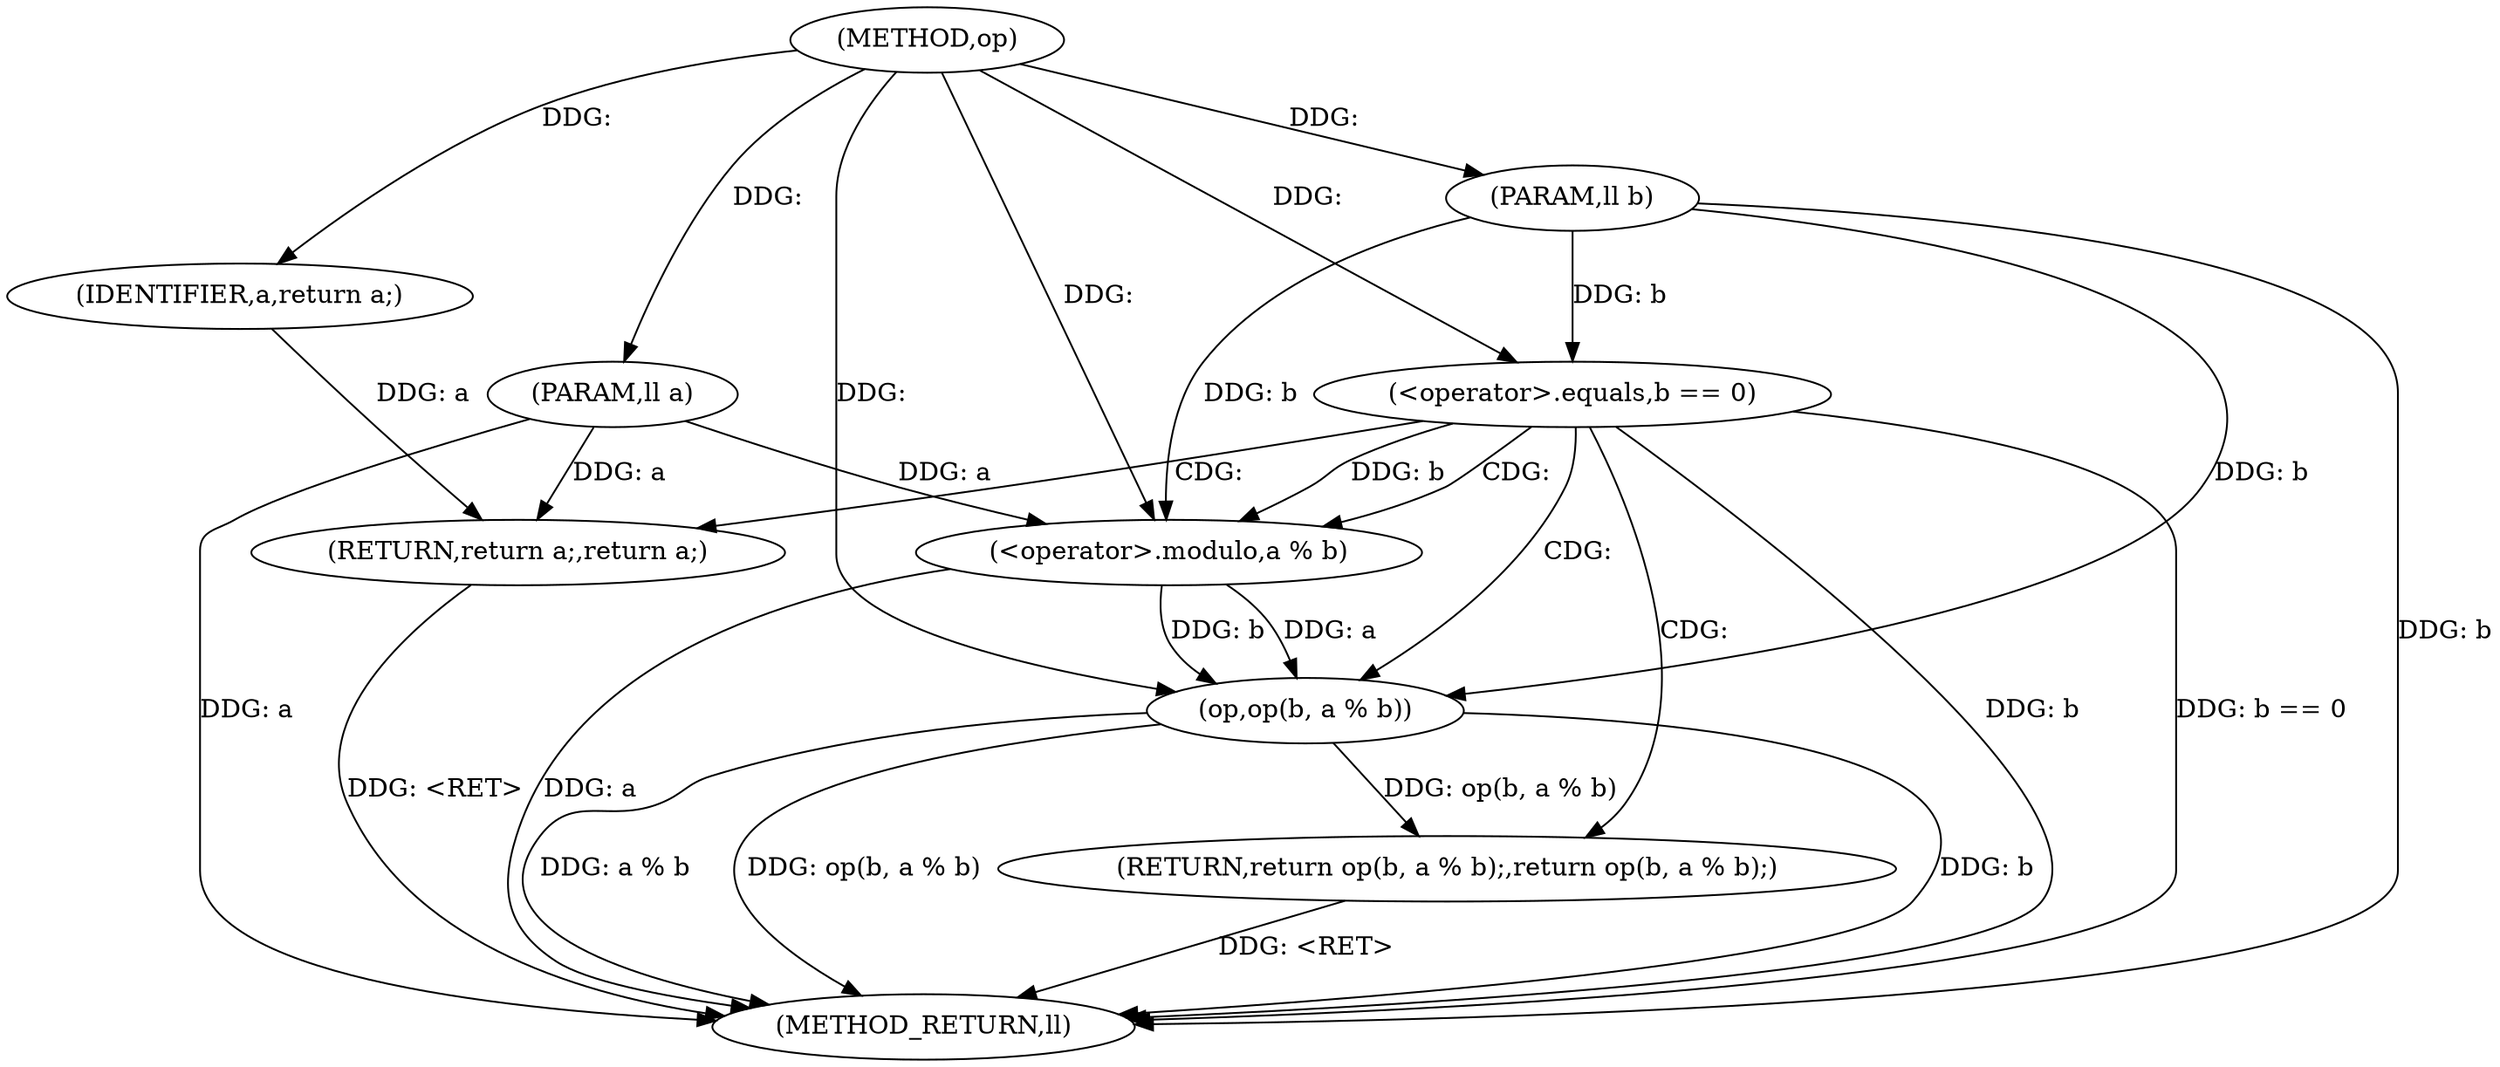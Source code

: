 digraph "op" {  
"1000588" [label = "(METHOD,op)" ]
"1000605" [label = "(METHOD_RETURN,ll)" ]
"1000589" [label = "(PARAM,ll a)" ]
"1000590" [label = "(PARAM,ll b)" ]
"1000599" [label = "(RETURN,return op(b, a % b);,return op(b, a % b);)" ]
"1000593" [label = "(<operator>.equals,b == 0)" ]
"1000600" [label = "(op,op(b, a % b))" ]
"1000597" [label = "(RETURN,return a;,return a;)" ]
"1000598" [label = "(IDENTIFIER,a,return a;)" ]
"1000602" [label = "(<operator>.modulo,a % b)" ]
  "1000597" -> "1000605"  [ label = "DDG: <RET>"] 
  "1000599" -> "1000605"  [ label = "DDG: <RET>"] 
  "1000589" -> "1000605"  [ label = "DDG: a"] 
  "1000590" -> "1000605"  [ label = "DDG: b"] 
  "1000593" -> "1000605"  [ label = "DDG: b"] 
  "1000593" -> "1000605"  [ label = "DDG: b == 0"] 
  "1000600" -> "1000605"  [ label = "DDG: b"] 
  "1000602" -> "1000605"  [ label = "DDG: a"] 
  "1000600" -> "1000605"  [ label = "DDG: a % b"] 
  "1000600" -> "1000605"  [ label = "DDG: op(b, a % b)"] 
  "1000588" -> "1000589"  [ label = "DDG: "] 
  "1000588" -> "1000590"  [ label = "DDG: "] 
  "1000600" -> "1000599"  [ label = "DDG: op(b, a % b)"] 
  "1000590" -> "1000593"  [ label = "DDG: b"] 
  "1000588" -> "1000593"  [ label = "DDG: "] 
  "1000598" -> "1000597"  [ label = "DDG: a"] 
  "1000589" -> "1000597"  [ label = "DDG: a"] 
  "1000602" -> "1000600"  [ label = "DDG: b"] 
  "1000590" -> "1000600"  [ label = "DDG: b"] 
  "1000588" -> "1000600"  [ label = "DDG: "] 
  "1000602" -> "1000600"  [ label = "DDG: a"] 
  "1000588" -> "1000598"  [ label = "DDG: "] 
  "1000589" -> "1000602"  [ label = "DDG: a"] 
  "1000588" -> "1000602"  [ label = "DDG: "] 
  "1000593" -> "1000602"  [ label = "DDG: b"] 
  "1000590" -> "1000602"  [ label = "DDG: b"] 
  "1000593" -> "1000600"  [ label = "CDG: "] 
  "1000593" -> "1000602"  [ label = "CDG: "] 
  "1000593" -> "1000599"  [ label = "CDG: "] 
  "1000593" -> "1000597"  [ label = "CDG: "] 
}
